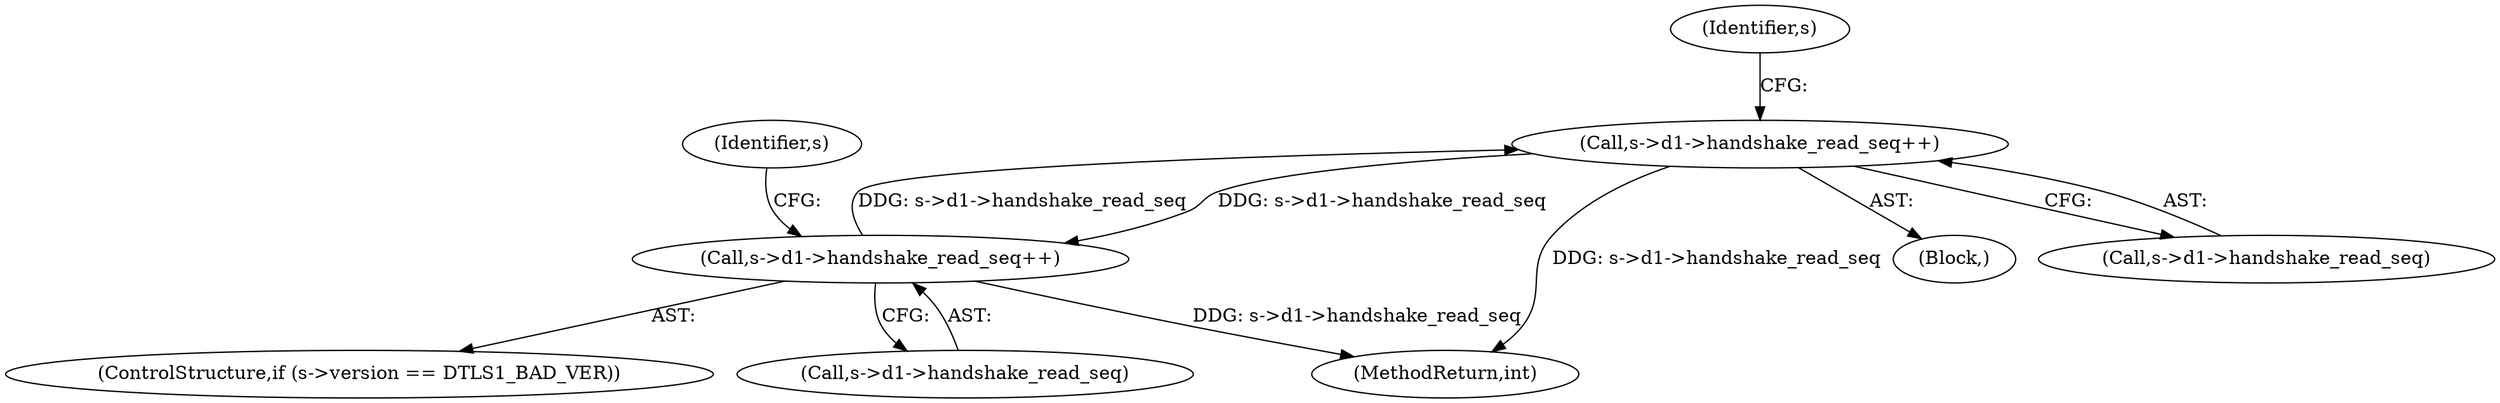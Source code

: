 digraph "0_openssl_103b171d8fc282ef435f8de9afbf7782e312961f_3@API" {
"1000952" [label="(Call,s->d1->handshake_read_seq++)"];
"1001419" [label="(Call,s->d1->handshake_read_seq++)"];
"1000952" [label="(Call,s->d1->handshake_read_seq++)"];
"1000960" [label="(Identifier,s)"];
"1001707" [label="(MethodReturn,int)"];
"1001413" [label="(ControlStructure,if (s->version == DTLS1_BAD_VER))"];
"1000951" [label="(Block,)"];
"1001419" [label="(Call,s->d1->handshake_read_seq++)"];
"1001427" [label="(Identifier,s)"];
"1001420" [label="(Call,s->d1->handshake_read_seq)"];
"1000952" [label="(Call,s->d1->handshake_read_seq++)"];
"1000953" [label="(Call,s->d1->handshake_read_seq)"];
"1000952" -> "1000951"  [label="AST: "];
"1000952" -> "1000953"  [label="CFG: "];
"1000953" -> "1000952"  [label="AST: "];
"1000960" -> "1000952"  [label="CFG: "];
"1000952" -> "1001707"  [label="DDG: s->d1->handshake_read_seq"];
"1001419" -> "1000952"  [label="DDG: s->d1->handshake_read_seq"];
"1000952" -> "1001419"  [label="DDG: s->d1->handshake_read_seq"];
"1001419" -> "1001413"  [label="AST: "];
"1001419" -> "1001420"  [label="CFG: "];
"1001420" -> "1001419"  [label="AST: "];
"1001427" -> "1001419"  [label="CFG: "];
"1001419" -> "1001707"  [label="DDG: s->d1->handshake_read_seq"];
}
